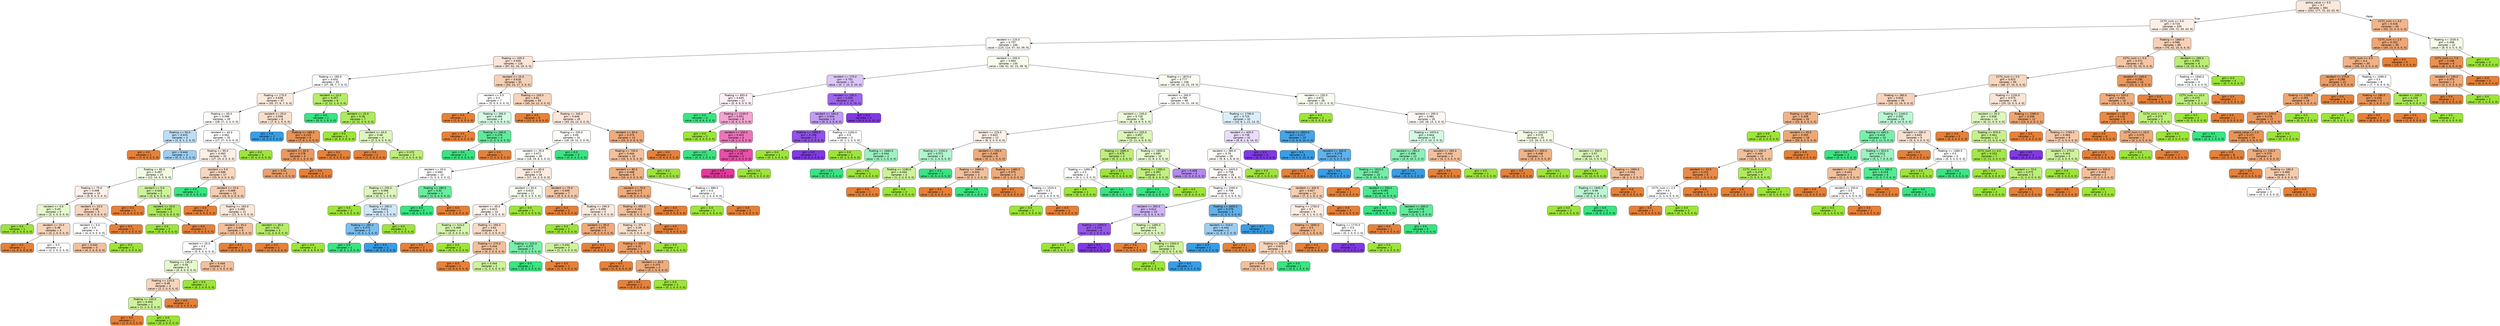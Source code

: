 digraph Tree {
node [shape=box, style="filled, rounded", color="black", fontname=helvetica] ;
edge [fontname=helvetica] ;
0 [label="police_value <= 0.5\ngini = 0.7\nsamples = 384\nvalue = [252, 177, 72, 33, 43, 9]", fillcolor="#fae8db"] ;
1 [label="CCTV_num <= 0.5\ngini = 0.724\nsamples = 335\nvalue = [200, 155, 72, 33, 43, 9]", fillcolor="#fcefe6"] ;
0 -> 1 [labeldistance=2.5, labelangle=45, headlabel="True"] ;
2 [label="resident <= 125.0\ngini = 0.757\nsamples = 246\nvalue = [125, 114, 57, 33, 39, 9]", fillcolor="#fefaf7"] ;
1 -> 2 ;
3 [label="floating <= 205.0\ngini = 0.639\nsamples = 116\nvalue = [87, 62, 24, 10, 0, 0]", fillcolor="#fae5d6"] ;
2 -> 3 ;
4 [label="floating <= 195.0\ngini = 0.632\nsamples = 55\nvalue = [37, 38, 7, 7, 0, 0]", fillcolor="#fdfefb"] ;
3 -> 4 ;
5 [label="floating <= 175.0\ngini = 0.638\nsamples = 47\nvalue = [35, 27, 6, 7, 0, 0]", fillcolor="#fbeade"] ;
4 -> 5 ;
6 [label="floating <= 65.0\ngini = 0.599\nsamples = 39\nvalue = [28, 27, 5, 2, 0, 0]", fillcolor="#fefbf9"] ;
5 -> 6 ;
7 [label="floating <= 50.0\ngini = 0.625\nsamples = 4\nvalue = [1, 0, 1, 2, 0, 0]", fillcolor="#bddef6"] ;
6 -> 7 ;
8 [label="gini = 0.0\nsamples = 1\nvalue = [1, 0, 0, 0, 0, 0]", fillcolor="#e58139"] ;
7 -> 8 ;
9 [label="gini = 0.444\nsamples = 3\nvalue = [0, 0, 1, 2, 0, 0]", fillcolor="#9ccef2"] ;
7 -> 9 ;
10 [label="resident <= 45.0\ngini = 0.562\nsamples = 35\nvalue = [27, 27, 4, 0, 0, 0]", fillcolor="#ffffff"] ;
6 -> 10 ;
11 [label="floating <= 95.0\ngini = 0.563\nsamples = 32\nvalue = [27, 23, 4, 0, 0, 0]", fillcolor="#fcefe5"] ;
10 -> 11 ;
12 [label="floating <= 85.0\ngini = 0.497\nsamples = 15\nvalue = [12, 14, 0, 0, 0, 0]", fillcolor="#f1fbe3"] ;
11 -> 12 ;
13 [label="floating <= 75.0\ngini = 0.498\nsamples = 10\nvalue = [9, 8, 0, 0, 0, 0]", fillcolor="#fcf1e9"] ;
12 -> 13 ;
14 [label="resident <= 5.0\ngini = 0.49\nsamples = 5\nvalue = [3, 4, 0, 0, 0, 0]", fillcolor="#e6f8ce"] ;
13 -> 14 ;
15 [label="gini = 0.0\nsamples = 1\nvalue = [0, 2, 0, 0, 0, 0]", fillcolor="#9de539"] ;
14 -> 15 ;
16 [label="resident <= 15.0\ngini = 0.48\nsamples = 4\nvalue = [3, 2, 0, 0, 0, 0]", fillcolor="#f6d5bd"] ;
14 -> 16 ;
17 [label="gini = 0.0\nsamples = 1\nvalue = [1, 0, 0, 0, 0, 0]", fillcolor="#e58139"] ;
16 -> 17 ;
18 [label="gini = 0.5\nsamples = 3\nvalue = [2, 2, 0, 0, 0, 0]", fillcolor="#ffffff"] ;
16 -> 18 ;
19 [label="resident <= 15.0\ngini = 0.48\nsamples = 5\nvalue = [6, 4, 0, 0, 0, 0]", fillcolor="#f6d5bd"] ;
13 -> 19 ;
20 [label="resident <= 5.0\ngini = 0.5\nsamples = 4\nvalue = [4, 4, 0, 0, 0, 0]", fillcolor="#ffffff"] ;
19 -> 20 ;
21 [label="gini = 0.444\nsamples = 3\nvalue = [4, 2, 0, 0, 0, 0]", fillcolor="#f2c09c"] ;
20 -> 21 ;
22 [label="gini = 0.0\nsamples = 1\nvalue = [0, 2, 0, 0, 0, 0]", fillcolor="#9de539"] ;
20 -> 22 ;
23 [label="gini = 0.0\nsamples = 1\nvalue = [2, 0, 0, 0, 0, 0]", fillcolor="#e58139"] ;
19 -> 23 ;
24 [label="resident <= 5.0\ngini = 0.444\nsamples = 5\nvalue = [3, 6, 0, 0, 0, 0]", fillcolor="#cef29c"] ;
12 -> 24 ;
25 [label="gini = 0.0\nsamples = 1\nvalue = [2, 0, 0, 0, 0, 0]", fillcolor="#e58139"] ;
24 -> 25 ;
26 [label="resident <= 20.0\ngini = 0.245\nsamples = 4\nvalue = [1, 6, 0, 0, 0, 0]", fillcolor="#ade95a"] ;
24 -> 26 ;
27 [label="gini = 0.0\nsamples = 3\nvalue = [0, 6, 0, 0, 0, 0]", fillcolor="#9de539"] ;
26 -> 27 ;
28 [label="gini = 0.0\nsamples = 1\nvalue = [1, 0, 0, 0, 0, 0]", fillcolor="#e58139"] ;
26 -> 28 ;
29 [label="resident <= 5.0\ngini = 0.589\nsamples = 17\nvalue = [15, 9, 4, 0, 0, 0]", fillcolor="#f7d7c0"] ;
11 -> 29 ;
30 [label="gini = 0.0\nsamples = 2\nvalue = [0, 0, 4, 0, 0, 0]", fillcolor="#39e581"] ;
29 -> 30 ;
31 [label="resident <= 15.0\ngini = 0.469\nsamples = 15\nvalue = [15, 9, 0, 0, 0, 0]", fillcolor="#f5cdb0"] ;
29 -> 31 ;
32 [label="gini = 0.0\nsamples = 3\nvalue = [4, 0, 0, 0, 0, 0]", fillcolor="#e58139"] ;
31 -> 32 ;
33 [label="floating <= 165.0\ngini = 0.495\nsamples = 12\nvalue = [11, 9, 0, 0, 0, 0]", fillcolor="#fae8db"] ;
31 -> 33 ;
34 [label="resident <= 35.0\ngini = 0.444\nsamples = 9\nvalue = [10, 5, 0, 0, 0, 0]", fillcolor="#f2c09c"] ;
33 -> 34 ;
35 [label="resident <= 25.0\ngini = 0.5\nsamples = 7\nvalue = [5, 5, 0, 0, 0, 0]", fillcolor="#ffffff"] ;
34 -> 35 ;
36 [label="floating <= 145.0\ngini = 0.49\nsamples = 5\nvalue = [3, 4, 0, 0, 0, 0]", fillcolor="#e6f8ce"] ;
35 -> 36 ;
37 [label="floating <= 115.0\ngini = 0.48\nsamples = 4\nvalue = [3, 2, 0, 0, 0, 0]", fillcolor="#f6d5bd"] ;
36 -> 37 ;
38 [label="floating <= 105.0\ngini = 0.444\nsamples = 2\nvalue = [1, 2, 0, 0, 0, 0]", fillcolor="#cef29c"] ;
37 -> 38 ;
39 [label="gini = 0.0\nsamples = 1\nvalue = [1, 0, 0, 0, 0, 0]", fillcolor="#e58139"] ;
38 -> 39 ;
40 [label="gini = 0.0\nsamples = 1\nvalue = [0, 2, 0, 0, 0, 0]", fillcolor="#9de539"] ;
38 -> 40 ;
41 [label="gini = 0.0\nsamples = 2\nvalue = [2, 0, 0, 0, 0, 0]", fillcolor="#e58139"] ;
37 -> 41 ;
42 [label="gini = 0.0\nsamples = 1\nvalue = [0, 2, 0, 0, 0, 0]", fillcolor="#9de539"] ;
36 -> 42 ;
43 [label="gini = 0.444\nsamples = 2\nvalue = [2, 1, 0, 0, 0, 0]", fillcolor="#f2c09c"] ;
35 -> 43 ;
44 [label="gini = 0.0\nsamples = 2\nvalue = [5, 0, 0, 0, 0, 0]", fillcolor="#e58139"] ;
34 -> 44 ;
45 [label="resident <= 30.0\ngini = 0.32\nsamples = 3\nvalue = [1, 4, 0, 0, 0, 0]", fillcolor="#b6ec6a"] ;
33 -> 45 ;
46 [label="gini = 0.0\nsamples = 1\nvalue = [1, 0, 0, 0, 0, 0]", fillcolor="#e58139"] ;
45 -> 46 ;
47 [label="gini = 0.0\nsamples = 2\nvalue = [0, 4, 0, 0, 0, 0]", fillcolor="#9de539"] ;
45 -> 47 ;
48 [label="gini = 0.0\nsamples = 3\nvalue = [0, 4, 0, 0, 0, 0]", fillcolor="#9de539"] ;
10 -> 48 ;
49 [label="resident <= 25.0\ngini = 0.556\nsamples = 8\nvalue = [7, 0, 1, 5, 0, 0]", fillcolor="#f8e0ce"] ;
5 -> 49 ;
50 [label="gini = 0.0\nsamples = 2\nvalue = [0, 0, 0, 5, 0, 0]", fillcolor="#399de5"] ;
49 -> 50 ;
51 [label="floating <= 185.0\ngini = 0.219\nsamples = 6\nvalue = [7, 0, 1, 0, 0, 0]", fillcolor="#e99355"] ;
49 -> 51 ;
52 [label="resident <= 45.0\ngini = 0.278\nsamples = 4\nvalue = [5, 0, 1, 0, 0, 0]", fillcolor="#ea9a61"] ;
51 -> 52 ;
53 [label="gini = 0.32\nsamples = 3\nvalue = [4, 0, 1, 0, 0, 0]", fillcolor="#eca06a"] ;
52 -> 53 ;
54 [label="gini = 0.0\nsamples = 1\nvalue = [1, 0, 0, 0, 0, 0]", fillcolor="#e58139"] ;
52 -> 54 ;
55 [label="gini = 0.0\nsamples = 2\nvalue = [2, 0, 0, 0, 0, 0]", fillcolor="#e58139"] ;
51 -> 55 ;
56 [label="resident <= 15.0\ngini = 0.357\nsamples = 8\nvalue = [2, 11, 1, 0, 0, 0]", fillcolor="#b6ec6b"] ;
4 -> 56 ;
57 [label="gini = 0.0\nsamples = 1\nvalue = [0, 0, 1, 0, 0, 0]", fillcolor="#39e581"] ;
56 -> 57 ;
58 [label="resident <= 25.0\ngini = 0.26\nsamples = 7\nvalue = [2, 11, 0, 0, 0, 0]", fillcolor="#afea5d"] ;
56 -> 58 ;
59 [label="gini = 0.0\nsamples = 3\nvalue = [0, 8, 0, 0, 0, 0]", fillcolor="#9de539"] ;
58 -> 59 ;
60 [label="resident <= 45.0\ngini = 0.48\nsamples = 4\nvalue = [2, 3, 0, 0, 0, 0]", fillcolor="#def6bd"] ;
58 -> 60 ;
61 [label="gini = 0.0\nsamples = 1\nvalue = [1, 0, 0, 0, 0, 0]", fillcolor="#e58139"] ;
60 -> 61 ;
62 [label="gini = 0.375\nsamples = 3\nvalue = [1, 3, 0, 0, 0, 0]", fillcolor="#beee7b"] ;
60 -> 62 ;
63 [label="resident <= 15.0\ngini = 0.618\nsamples = 61\nvalue = [50, 24, 17, 3, 0, 0]", fillcolor="#f5d0b5"] ;
3 -> 63 ;
64 [label="resident <= 5.0\ngini = 0.5\nsamples = 7\nvalue = [5, 0, 5, 0, 0, 0]", fillcolor="#ffffff"] ;
63 -> 64 ;
65 [label="gini = 0.0\nsamples = 1\nvalue = [1, 0, 0, 0, 0, 0]", fillcolor="#e58139"] ;
64 -> 65 ;
66 [label="floating <= 265.0\ngini = 0.494\nsamples = 6\nvalue = [4, 0, 5, 0, 0, 0]", fillcolor="#d7fae6"] ;
64 -> 66 ;
67 [label="gini = 0.0\nsamples = 2\nvalue = [3, 0, 0, 0, 0, 0]", fillcolor="#e58139"] ;
66 -> 67 ;
68 [label="floating <= 290.0\ngini = 0.278\nsamples = 4\nvalue = [1, 0, 5, 0, 0, 0]", fillcolor="#61ea9a"] ;
66 -> 68 ;
69 [label="gini = 0.0\nsamples = 3\nvalue = [0, 0, 5, 0, 0, 0]", fillcolor="#39e581"] ;
68 -> 69 ;
70 [label="gini = 0.0\nsamples = 1\nvalue = [1, 0, 0, 0, 0, 0]", fillcolor="#e58139"] ;
68 -> 70 ;
71 [label="floating <= 245.0\ngini = 0.61\nsamples = 54\nvalue = [45, 24, 12, 3, 0, 0]", fillcolor="#f6d3ba"] ;
63 -> 71 ;
72 [label="gini = 0.0\nsamples = 9\nvalue = [12, 0, 0, 0, 0, 0]", fillcolor="#e58139"] ;
71 -> 72 ;
73 [label="floating <= 345.0\ngini = 0.649\nsamples = 45\nvalue = [33, 24, 12, 3, 0, 0]", fillcolor="#fae7da"] ;
71 -> 73 ;
74 [label="floating <= 335.0\ngini = 0.69\nsamples = 31\nvalue = [18, 19, 12, 3, 0, 0]", fillcolor="#fcfef9"] ;
73 -> 74 ;
75 [label="resident <= 35.0\ngini = 0.671\nsamples = 28\nvalue = [18, 19, 8, 3, 0, 0]", fillcolor="#fcfef8"] ;
74 -> 75 ;
76 [label="resident <= 25.0\ngini = 0.694\nsamples = 10\nvalue = [1, 5, 5, 3, 0, 0]", fillcolor="#ffffff"] ;
75 -> 76 ;
77 [label="floating <= 255.0\ngini = 0.568\nsamples = 7\nvalue = [0, 5, 1, 3, 0, 0]", fillcolor="#def6bd"] ;
76 -> 77 ;
78 [label="gini = 0.0\nsamples = 2\nvalue = [0, 3, 0, 0, 0, 0]", fillcolor="#9de539"] ;
77 -> 78 ;
79 [label="floating <= 290.0\ngini = 0.611\nsamples = 5\nvalue = [0, 2, 1, 3, 0, 0]", fillcolor="#cee6f8"] ;
77 -> 79 ;
80 [label="floating <= 265.0\ngini = 0.375\nsamples = 3\nvalue = [0, 0, 1, 3, 0, 0]", fillcolor="#7bbeee"] ;
79 -> 80 ;
81 [label="gini = 0.0\nsamples = 1\nvalue = [0, 0, 1, 0, 0, 0]", fillcolor="#39e581"] ;
80 -> 81 ;
82 [label="gini = 0.0\nsamples = 2\nvalue = [0, 0, 0, 3, 0, 0]", fillcolor="#399de5"] ;
80 -> 82 ;
83 [label="gini = 0.0\nsamples = 2\nvalue = [0, 2, 0, 0, 0, 0]", fillcolor="#9de539"] ;
79 -> 83 ;
84 [label="floating <= 280.0\ngini = 0.32\nsamples = 3\nvalue = [1, 0, 4, 0, 0, 0]", fillcolor="#6aeca0"] ;
76 -> 84 ;
85 [label="gini = 0.0\nsamples = 2\nvalue = [0, 0, 4, 0, 0, 0]", fillcolor="#39e581"] ;
84 -> 85 ;
86 [label="gini = 0.0\nsamples = 1\nvalue = [1, 0, 0, 0, 0, 0]", fillcolor="#e58139"] ;
84 -> 86 ;
87 [label="resident <= 65.0\ngini = 0.573\nsamples = 18\nvalue = [17, 14, 3, 0, 0, 0]", fillcolor="#fbece1"] ;
75 -> 87 ;
88 [label="resident <= 55.0\ngini = 0.615\nsamples = 11\nvalue = [8, 9, 3, 0, 0, 0]", fillcolor="#f7fdef"] ;
87 -> 88 ;
89 [label="resident <= 45.0\ngini = 0.623\nsamples = 10\nvalue = [8, 7, 3, 0, 0, 0]", fillcolor="#fdf4ed"] ;
88 -> 89 ;
90 [label="floating <= 315.0\ngini = 0.469\nsamples = 4\nvalue = [3, 5, 0, 0, 0, 0]", fillcolor="#d8f5b0"] ;
89 -> 90 ;
91 [label="gini = 0.0\nsamples = 2\nvalue = [3, 0, 0, 0, 0, 0]", fillcolor="#e58139"] ;
90 -> 91 ;
92 [label="gini = 0.0\nsamples = 2\nvalue = [0, 5, 0, 0, 0, 0]", fillcolor="#9de539"] ;
90 -> 92 ;
93 [label="floating <= 295.0\ngini = 0.62\nsamples = 6\nvalue = [5, 2, 3, 0, 0, 0]", fillcolor="#f8dbc6"] ;
89 -> 93 ;
94 [label="floating <= 270.0\ngini = 0.444\nsamples = 3\nvalue = [4, 2, 0, 0, 0, 0]", fillcolor="#f2c09c"] ;
93 -> 94 ;
95 [label="gini = 0.0\nsamples = 1\nvalue = [3, 0, 0, 0, 0, 0]", fillcolor="#e58139"] ;
94 -> 95 ;
96 [label="gini = 0.444\nsamples = 2\nvalue = [1, 2, 0, 0, 0, 0]", fillcolor="#cef29c"] ;
94 -> 96 ;
97 [label="floating <= 315.0\ngini = 0.375\nsamples = 3\nvalue = [1, 0, 3, 0, 0, 0]", fillcolor="#7beeab"] ;
93 -> 97 ;
98 [label="gini = 0.0\nsamples = 2\nvalue = [0, 0, 3, 0, 0, 0]", fillcolor="#39e581"] ;
97 -> 98 ;
99 [label="gini = 0.0\nsamples = 1\nvalue = [1, 0, 0, 0, 0, 0]", fillcolor="#e58139"] ;
97 -> 99 ;
100 [label="gini = 0.0\nsamples = 1\nvalue = [0, 2, 0, 0, 0, 0]", fillcolor="#9de539"] ;
88 -> 100 ;
101 [label="resident <= 75.0\ngini = 0.459\nsamples = 7\nvalue = [9, 5, 0, 0, 0, 0]", fillcolor="#f3c7a7"] ;
87 -> 101 ;
102 [label="gini = 0.0\nsamples = 2\nvalue = [3, 0, 0, 0, 0, 0]", fillcolor="#e58139"] ;
101 -> 102 ;
103 [label="floating <= 295.0\ngini = 0.496\nsamples = 5\nvalue = [6, 5, 0, 0, 0, 0]", fillcolor="#fbeade"] ;
101 -> 103 ;
104 [label="gini = 0.0\nsamples = 1\nvalue = [0, 3, 0, 0, 0, 0]", fillcolor="#9de539"] ;
103 -> 104 ;
105 [label="resident <= 95.0\ngini = 0.375\nsamples = 4\nvalue = [6, 2, 0, 0, 0, 0]", fillcolor="#eeab7b"] ;
103 -> 105 ;
106 [label="gini = 0.444\nsamples = 3\nvalue = [1, 2, 0, 0, 0, 0]", fillcolor="#cef29c"] ;
105 -> 106 ;
107 [label="gini = 0.0\nsamples = 1\nvalue = [5, 0, 0, 0, 0, 0]", fillcolor="#e58139"] ;
105 -> 107 ;
108 [label="gini = 0.0\nsamples = 3\nvalue = [0, 0, 4, 0, 0, 0]", fillcolor="#39e581"] ;
74 -> 108 ;
109 [label="resident <= 95.0\ngini = 0.375\nsamples = 14\nvalue = [15, 5, 0, 0, 0, 0]", fillcolor="#eeab7b"] ;
73 -> 109 ;
110 [label="floating <= 735.0\ngini = 0.444\nsamples = 10\nvalue = [10, 5, 0, 0, 0, 0]", fillcolor="#f2c09c"] ;
109 -> 110 ;
111 [label="resident <= 85.0\ngini = 0.408\nsamples = 9\nvalue = [10, 4, 0, 0, 0, 0]", fillcolor="#efb388"] ;
110 -> 111 ;
112 [label="resident <= 70.0\ngini = 0.375\nsamples = 7\nvalue = [9, 3, 0, 0, 0, 0]", fillcolor="#eeab7b"] ;
111 -> 112 ;
113 [label="floating <= 455.0\ngini = 0.444\nsamples = 5\nvalue = [6, 3, 0, 0, 0, 0]", fillcolor="#f2c09c"] ;
112 -> 113 ;
114 [label="floating <= 375.0\ngini = 0.49\nsamples = 4\nvalue = [4, 3, 0, 0, 0, 0]", fillcolor="#f8e0ce"] ;
113 -> 114 ;
115 [label="floating <= 355.0\ngini = 0.32\nsamples = 3\nvalue = [4, 1, 0, 0, 0, 0]", fillcolor="#eca06a"] ;
114 -> 115 ;
116 [label="gini = 0.0\nsamples = 1\nvalue = [1, 0, 0, 0, 0, 0]", fillcolor="#e58139"] ;
115 -> 116 ;
117 [label="resident <= 40.0\ngini = 0.375\nsamples = 2\nvalue = [3, 1, 0, 0, 0, 0]", fillcolor="#eeab7b"] ;
115 -> 117 ;
118 [label="gini = 0.0\nsamples = 1\nvalue = [3, 0, 0, 0, 0, 0]", fillcolor="#e58139"] ;
117 -> 118 ;
119 [label="gini = 0.0\nsamples = 1\nvalue = [0, 1, 0, 0, 0, 0]", fillcolor="#9de539"] ;
117 -> 119 ;
120 [label="gini = 0.0\nsamples = 1\nvalue = [0, 2, 0, 0, 0, 0]", fillcolor="#9de539"] ;
114 -> 120 ;
121 [label="gini = 0.0\nsamples = 1\nvalue = [2, 0, 0, 0, 0, 0]", fillcolor="#e58139"] ;
113 -> 121 ;
122 [label="gini = 0.0\nsamples = 2\nvalue = [3, 0, 0, 0, 0, 0]", fillcolor="#e58139"] ;
112 -> 122 ;
123 [label="floating <= 680.0\ngini = 0.5\nsamples = 2\nvalue = [1, 1, 0, 0, 0, 0]", fillcolor="#ffffff"] ;
111 -> 123 ;
124 [label="gini = 0.0\nsamples = 1\nvalue = [0, 1, 0, 0, 0, 0]", fillcolor="#9de539"] ;
123 -> 124 ;
125 [label="gini = 0.0\nsamples = 1\nvalue = [1, 0, 0, 0, 0, 0]", fillcolor="#e58139"] ;
123 -> 125 ;
126 [label="gini = 0.0\nsamples = 1\nvalue = [0, 1, 0, 0, 0, 0]", fillcolor="#9de539"] ;
110 -> 126 ;
127 [label="gini = 0.0\nsamples = 4\nvalue = [5, 0, 0, 0, 0, 0]", fillcolor="#e58139"] ;
109 -> 127 ;
128 [label="resident <= 205.0\ngini = 0.804\nsamples = 130\nvalue = [38, 52, 33, 23, 39, 9]", fillcolor="#f7fdee"] ;
2 -> 128 ;
129 [label="resident <= 175.0\ngini = 0.702\nsamples = 24\nvalue = [0, 7, 10, 0, 20, 9]", fillcolor="#dcc8f8"] ;
128 -> 129 ;
130 [label="floating <= 855.0\ngini = 0.635\nsamples = 12\nvalue = [0, 4, 8, 0, 0, 9]", fillcolor="#fdf0f7"] ;
129 -> 130 ;
131 [label="gini = 0.0\nsamples = 4\nvalue = [0, 0, 6, 0, 0, 0]", fillcolor="#39e581"] ;
130 -> 131 ;
132 [label="floating <= 1140.0\ngini = 0.551\nsamples = 8\nvalue = [0, 4, 2, 0, 0, 9]", fillcolor="#f3a5d2"] ;
130 -> 132 ;
133 [label="gini = 0.0\nsamples = 2\nvalue = [0, 3, 0, 0, 0, 0]", fillcolor="#9de539"] ;
132 -> 133 ;
134 [label="resident <= 155.0\ngini = 0.403\nsamples = 6\nvalue = [0, 1, 2, 0, 0, 9]", fillcolor="#ed74ba"] ;
132 -> 134 ;
135 [label="gini = 0.0\nsamples = 1\nvalue = [0, 0, 2, 0, 0, 0]", fillcolor="#39e581"] ;
134 -> 135 ;
136 [label="floating <= 1295.0\ngini = 0.18\nsamples = 5\nvalue = [0, 1, 0, 0, 0, 9]", fillcolor="#e84fa8"] ;
134 -> 136 ;
137 [label="gini = 0.0\nsamples = 4\nvalue = [0, 0, 0, 0, 0, 9]", fillcolor="#e5399d"] ;
136 -> 137 ;
138 [label="gini = 0.0\nsamples = 1\nvalue = [0, 1, 0, 0, 0, 0]", fillcolor="#9de539"] ;
136 -> 138 ;
139 [label="resident <= 195.0\ngini = 0.339\nsamples = 12\nvalue = [0, 3, 2, 0, 20, 0]", fillcolor="#9e66eb"] ;
129 -> 139 ;
140 [label="resident <= 185.0\ngini = 0.544\nsamples = 8\nvalue = [0, 3, 2, 0, 8, 0]", fillcolor="#c09cf2"] ;
139 -> 140 ;
141 [label="floating <= 1085.0\ngini = 0.198\nsamples = 5\nvalue = [0, 1, 0, 0, 8, 0]", fillcolor="#9152e8"] ;
140 -> 141 ;
142 [label="gini = 0.0\nsamples = 1\nvalue = [0, 1, 0, 0, 0, 0]", fillcolor="#9de539"] ;
141 -> 142 ;
143 [label="gini = 0.0\nsamples = 4\nvalue = [0, 0, 0, 0, 8, 0]", fillcolor="#8139e5"] ;
141 -> 143 ;
144 [label="floating <= 1260.0\ngini = 0.5\nsamples = 3\nvalue = [0, 2, 2, 0, 0, 0]", fillcolor="#ffffff"] ;
140 -> 144 ;
145 [label="gini = 0.0\nsamples = 1\nvalue = [0, 1, 0, 0, 0, 0]", fillcolor="#9de539"] ;
144 -> 145 ;
146 [label="floating <= 1660.0\ngini = 0.444\nsamples = 2\nvalue = [0, 1, 2, 0, 0, 0]", fillcolor="#9cf2c0"] ;
144 -> 146 ;
147 [label="gini = 0.0\nsamples = 1\nvalue = [0, 0, 2, 0, 0, 0]", fillcolor="#39e581"] ;
146 -> 147 ;
148 [label="gini = 0.0\nsamples = 1\nvalue = [0, 1, 0, 0, 0, 0]", fillcolor="#9de539"] ;
146 -> 148 ;
149 [label="gini = 0.0\nsamples = 4\nvalue = [0, 0, 0, 0, 12, 0]", fillcolor="#8139e5"] ;
139 -> 149 ;
150 [label="floating <= 1870.0\ngini = 0.777\nsamples = 106\nvalue = [38, 45, 23, 23, 19, 0]", fillcolor="#f9fdf2"] ;
128 -> 150 ;
151 [label="resident <= 265.0\ngini = 0.789\nsamples = 68\nvalue = [18, 22, 10, 21, 19, 0]", fillcolor="#fefffc"] ;
150 -> 151 ;
152 [label="resident <= 245.0\ngini = 0.718\nsamples = 26\nvalue = [8, 14, 9, 0, 5, 0]", fillcolor="#edfada"] ;
151 -> 152 ;
153 [label="resident <= 225.0\ngini = 0.643\nsamples = 12\nvalue = [6, 3, 5, 0, 0, 0]", fillcolor="#fcf1e9"] ;
152 -> 153 ;
154 [label="floating <= 1330.0\ngini = 0.571\nsamples = 6\nvalue = [1, 2, 4, 0, 0, 0]", fillcolor="#b0f5cd"] ;
153 -> 154 ;
155 [label="floating <= 1180.0\ngini = 0.444\nsamples = 3\nvalue = [1, 2, 0, 0, 0, 0]", fillcolor="#cef29c"] ;
154 -> 155 ;
156 [label="gini = 0.0\nsamples = 1\nvalue = [1, 0, 0, 0, 0, 0]", fillcolor="#e58139"] ;
155 -> 156 ;
157 [label="gini = 0.0\nsamples = 2\nvalue = [0, 2, 0, 0, 0, 0]", fillcolor="#9de539"] ;
155 -> 157 ;
158 [label="gini = 0.0\nsamples = 3\nvalue = [0, 0, 4, 0, 0, 0]", fillcolor="#39e581"] ;
154 -> 158 ;
159 [label="resident <= 235.0\ngini = 0.449\nsamples = 6\nvalue = [5, 1, 1, 0, 0, 0]", fillcolor="#eeab7b"] ;
153 -> 159 ;
160 [label="floating <= 1660.0\ngini = 0.444\nsamples = 3\nvalue = [2, 0, 1, 0, 0, 0]", fillcolor="#f2c09c"] ;
159 -> 160 ;
161 [label="gini = 0.0\nsamples = 2\nvalue = [2, 0, 0, 0, 0, 0]", fillcolor="#e58139"] ;
160 -> 161 ;
162 [label="gini = 0.0\nsamples = 1\nvalue = [0, 0, 1, 0, 0, 0]", fillcolor="#39e581"] ;
160 -> 162 ;
163 [label="floating <= 1485.0\ngini = 0.375\nsamples = 3\nvalue = [3, 1, 0, 0, 0, 0]", fillcolor="#eeab7b"] ;
159 -> 163 ;
164 [label="gini = 0.0\nsamples = 1\nvalue = [2, 0, 0, 0, 0, 0]", fillcolor="#e58139"] ;
163 -> 164 ;
165 [label="floating <= 1525.0\ngini = 0.5\nsamples = 2\nvalue = [1, 1, 0, 0, 0, 0]", fillcolor="#ffffff"] ;
163 -> 165 ;
166 [label="gini = 0.0\nsamples = 1\nvalue = [0, 1, 0, 0, 0, 0]", fillcolor="#9de539"] ;
165 -> 166 ;
167 [label="gini = 0.0\nsamples = 1\nvalue = [1, 0, 0, 0, 0, 0]", fillcolor="#e58139"] ;
165 -> 167 ;
168 [label="resident <= 255.0\ngini = 0.657\nsamples = 14\nvalue = [2, 11, 4, 0, 5, 0]", fillcolor="#dcf6b9"] ;
152 -> 168 ;
169 [label="floating <= 1685.0\ngini = 0.375\nsamples = 4\nvalue = [0, 3, 1, 0, 0, 0]", fillcolor="#beee7b"] ;
168 -> 169 ;
170 [label="floating <= 1490.0\ngini = 0.5\nsamples = 2\nvalue = [0, 1, 1, 0, 0, 0]", fillcolor="#ffffff"] ;
169 -> 170 ;
171 [label="gini = 0.0\nsamples = 1\nvalue = [0, 1, 0, 0, 0, 0]", fillcolor="#9de539"] ;
170 -> 171 ;
172 [label="gini = 0.0\nsamples = 1\nvalue = [0, 0, 1, 0, 0, 0]", fillcolor="#39e581"] ;
170 -> 172 ;
173 [label="gini = 0.0\nsamples = 2\nvalue = [0, 2, 0, 0, 0, 0]", fillcolor="#9de539"] ;
169 -> 173 ;
174 [label="floating <= 1655.0\ngini = 0.685\nsamples = 10\nvalue = [2, 8, 3, 0, 5, 0]", fillcolor="#e8f9d1"] ;
168 -> 174 ;
175 [label="floating <= 1395.0\ngini = 0.397\nsamples = 6\nvalue = [0, 8, 3, 0, 0, 0]", fillcolor="#c2ef83"] ;
174 -> 175 ;
176 [label="gini = 0.0\nsamples = 3\nvalue = [0, 0, 3, 0, 0, 0]", fillcolor="#39e581"] ;
175 -> 176 ;
177 [label="gini = 0.0\nsamples = 3\nvalue = [0, 8, 0, 0, 0, 0]", fillcolor="#9de539"] ;
175 -> 177 ;
178 [label="gini = 0.408\nsamples = 4\nvalue = [2, 0, 0, 0, 5, 0]", fillcolor="#b388ef"] ;
174 -> 178 ;
179 [label="floating <= 1790.0\ngini = 0.725\nsamples = 42\nvalue = [10, 8, 1, 21, 14, 0]", fillcolor="#dceefa"] ;
151 -> 179 ;
180 [label="resident <= 405.0\ngini = 0.738\nsamples = 32\nvalue = [9, 8, 1, 6, 14, 0]", fillcolor="#e9ddfb"] ;
179 -> 180 ;
181 [label="resident <= 385.0\ngini = 0.76\nsamples = 28\nvalue = [9, 8, 1, 6, 8, 0]", fillcolor="#fefaf7"] ;
180 -> 181 ;
182 [label="floating <= 1625.0\ngini = 0.758\nsamples = 26\nvalue = [9, 6, 1, 6, 8, 0]", fillcolor="#fef9f6"] ;
181 -> 182 ;
183 [label="floating <= 1565.0\ngini = 0.706\nsamples = 14\nvalue = [2, 3, 0, 6, 6, 0]", fillcolor="#ffffff"] ;
182 -> 183 ;
184 [label="resident <= 305.0\ngini = 0.612\nsamples = 10\nvalue = [1, 3, 0, 1, 6, 0]", fillcolor="#d0b5f5"] ;
183 -> 184 ;
185 [label="floating <= 1405.0\ngini = 0.245\nsamples = 6\nvalue = [0, 1, 0, 0, 6, 0]", fillcolor="#965ae9"] ;
184 -> 185 ;
186 [label="gini = 0.0\nsamples = 1\nvalue = [0, 1, 0, 0, 0, 0]", fillcolor="#9de539"] ;
185 -> 186 ;
187 [label="gini = 0.0\nsamples = 5\nvalue = [0, 0, 0, 0, 6, 0]", fillcolor="#8139e5"] ;
185 -> 187 ;
188 [label="floating <= 1495.0\ngini = 0.625\nsamples = 4\nvalue = [1, 2, 0, 1, 0, 0]", fillcolor="#def6bd"] ;
184 -> 188 ;
189 [label="gini = 0.0\nsamples = 1\nvalue = [1, 0, 0, 0, 0, 0]", fillcolor="#e58139"] ;
188 -> 189 ;
190 [label="floating <= 1550.0\ngini = 0.444\nsamples = 3\nvalue = [0, 2, 0, 1, 0, 0]", fillcolor="#cef29c"] ;
188 -> 190 ;
191 [label="gini = 0.0\nsamples = 2\nvalue = [0, 2, 0, 0, 0, 0]", fillcolor="#9de539"] ;
190 -> 191 ;
192 [label="gini = 0.0\nsamples = 1\nvalue = [0, 0, 0, 1, 0, 0]", fillcolor="#399de5"] ;
190 -> 192 ;
193 [label="floating <= 1605.0\ngini = 0.278\nsamples = 4\nvalue = [1, 0, 0, 5, 0, 0]", fillcolor="#61b1ea"] ;
183 -> 193 ;
194 [label="resident <= 310.0\ngini = 0.444\nsamples = 2\nvalue = [1, 0, 0, 2, 0, 0]", fillcolor="#9ccef2"] ;
193 -> 194 ;
195 [label="gini = 0.0\nsamples = 1\nvalue = [0, 0, 0, 2, 0, 0]", fillcolor="#399de5"] ;
194 -> 195 ;
196 [label="gini = 0.0\nsamples = 1\nvalue = [1, 0, 0, 0, 0, 0]", fillcolor="#e58139"] ;
194 -> 196 ;
197 [label="gini = 0.0\nsamples = 2\nvalue = [0, 0, 0, 3, 0, 0]", fillcolor="#399de5"] ;
193 -> 197 ;
198 [label="resident <= 345.0\ngini = 0.627\nsamples = 12\nvalue = [7, 3, 1, 0, 2, 0]", fillcolor="#f5cdb0"] ;
182 -> 198 ;
199 [label="floating <= 1750.0\ngini = 0.7\nsamples = 9\nvalue = [4, 3, 1, 0, 2, 0]", fillcolor="#fbede3"] ;
198 -> 199 ;
200 [label="floating <= 1695.0\ngini = 0.5\nsamples = 5\nvalue = [4, 1, 1, 0, 0, 0]", fillcolor="#efb388"] ;
199 -> 200 ;
201 [label="floating <= 1655.0\ngini = 0.625\nsamples = 3\nvalue = [2, 1, 1, 0, 0, 0]", fillcolor="#f6d5bd"] ;
200 -> 201 ;
202 [label="gini = 0.444\nsamples = 2\nvalue = [2, 1, 0, 0, 0, 0]", fillcolor="#f2c09c"] ;
201 -> 202 ;
203 [label="gini = 0.0\nsamples = 1\nvalue = [0, 0, 1, 0, 0, 0]", fillcolor="#39e581"] ;
201 -> 203 ;
204 [label="gini = 0.0\nsamples = 2\nvalue = [2, 0, 0, 0, 0, 0]", fillcolor="#e58139"] ;
200 -> 204 ;
205 [label="floating <= 1770.0\ngini = 0.5\nsamples = 4\nvalue = [0, 2, 0, 0, 2, 0]", fillcolor="#ffffff"] ;
199 -> 205 ;
206 [label="gini = 0.0\nsamples = 2\nvalue = [0, 0, 0, 0, 2, 0]", fillcolor="#8139e5"] ;
205 -> 206 ;
207 [label="gini = 0.0\nsamples = 2\nvalue = [0, 2, 0, 0, 0, 0]", fillcolor="#9de539"] ;
205 -> 207 ;
208 [label="gini = 0.0\nsamples = 3\nvalue = [3, 0, 0, 0, 0, 0]", fillcolor="#e58139"] ;
198 -> 208 ;
209 [label="gini = 0.0\nsamples = 2\nvalue = [0, 2, 0, 0, 0, 0]", fillcolor="#9de539"] ;
181 -> 209 ;
210 [label="gini = 0.0\nsamples = 4\nvalue = [0, 0, 0, 0, 6, 0]", fillcolor="#8139e5"] ;
180 -> 210 ;
211 [label="floating <= 1855.0\ngini = 0.117\nsamples = 10\nvalue = [1, 0, 0, 15, 0, 0]", fillcolor="#46a4e7"] ;
179 -> 211 ;
212 [label="gini = 0.0\nsamples = 6\nvalue = [0, 0, 0, 10, 0, 0]", fillcolor="#399de5"] ;
211 -> 212 ;
213 [label="resident <= 345.0\ngini = 0.278\nsamples = 4\nvalue = [1, 0, 0, 5, 0, 0]", fillcolor="#61b1ea"] ;
211 -> 213 ;
214 [label="gini = 0.0\nsamples = 1\nvalue = [1, 0, 0, 0, 0, 0]", fillcolor="#e58139"] ;
213 -> 214 ;
215 [label="gini = 0.0\nsamples = 3\nvalue = [0, 0, 0, 5, 0, 0]", fillcolor="#399de5"] ;
213 -> 215 ;
216 [label="resident <= 235.0\ngini = 0.672\nsamples = 38\nvalue = [20, 23, 13, 2, 0, 0]", fillcolor="#f7fdef"] ;
150 -> 216 ;
217 [label="gini = 0.0\nsamples = 3\nvalue = [0, 5, 0, 0, 0, 0]", fillcolor="#9de539"] ;
216 -> 217 ;
218 [label="resident <= 295.0\ngini = 0.681\nsamples = 35\nvalue = [20, 18, 13, 2, 0, 0]", fillcolor="#fef8f4"] ;
216 -> 218 ;
219 [label="floating <= 1970.0\ngini = 0.644\nsamples = 15\nvalue = [7, 2, 10, 2, 0, 0]", fillcolor="#d5f9e4"] ;
218 -> 219 ;
220 [label="resident <= 285.0\ngini = 0.498\nsamples = 12\nvalue = [3, 0, 10, 2, 0, 0]", fillcolor="#8cf0b6"] ;
219 -> 220 ;
221 [label="floating <= 1915.0\ngini = 0.355\nsamples = 10\nvalue = [3, 0, 10, 0, 0, 0]", fillcolor="#74eda7"] ;
220 -> 221 ;
222 [label="gini = 0.0\nsamples = 1\nvalue = [2, 0, 0, 0, 0, 0]", fillcolor="#e58139"] ;
221 -> 222 ;
223 [label="resident <= 255.0\ngini = 0.165\nsamples = 9\nvalue = [1, 0, 10, 0, 0, 0]", fillcolor="#4de88e"] ;
221 -> 223 ;
224 [label="gini = 0.0\nsamples = 3\nvalue = [0, 0, 5, 0, 0, 0]", fillcolor="#39e581"] ;
223 -> 224 ;
225 [label="resident <= 265.0\ngini = 0.278\nsamples = 6\nvalue = [1, 0, 5, 0, 0, 0]", fillcolor="#61ea9a"] ;
223 -> 225 ;
226 [label="gini = 0.0\nsamples = 1\nvalue = [1, 0, 0, 0, 0, 0]", fillcolor="#e58139"] ;
225 -> 226 ;
227 [label="gini = 0.0\nsamples = 5\nvalue = [0, 0, 5, 0, 0, 0]", fillcolor="#39e581"] ;
225 -> 227 ;
228 [label="gini = 0.0\nsamples = 2\nvalue = [0, 0, 0, 2, 0, 0]", fillcolor="#399de5"] ;
220 -> 228 ;
229 [label="resident <= 265.0\ngini = 0.444\nsamples = 3\nvalue = [4, 2, 0, 0, 0, 0]", fillcolor="#f2c09c"] ;
219 -> 229 ;
230 [label="gini = 0.0\nsamples = 2\nvalue = [4, 0, 0, 0, 0, 0]", fillcolor="#e58139"] ;
229 -> 230 ;
231 [label="gini = 0.0\nsamples = 1\nvalue = [0, 2, 0, 0, 0, 0]", fillcolor="#9de539"] ;
229 -> 231 ;
232 [label="floating <= 1925.0\ngini = 0.576\nsamples = 20\nvalue = [13, 16, 3, 0, 0, 0]", fillcolor="#f0fbe0"] ;
218 -> 232 ;
233 [label="resident <= 400.0\ngini = 0.408\nsamples = 5\nvalue = [5, 2, 0, 0, 0, 0]", fillcolor="#efb388"] ;
232 -> 233 ;
234 [label="gini = 0.0\nsamples = 4\nvalue = [5, 0, 0, 0, 0, 0]", fillcolor="#e58139"] ;
233 -> 234 ;
235 [label="gini = 0.0\nsamples = 1\nvalue = [0, 2, 0, 0, 0, 0]", fillcolor="#9de539"] ;
233 -> 235 ;
236 [label="resident <= 340.0\ngini = 0.57\nsamples = 15\nvalue = [8, 14, 3, 0, 0, 0]", fillcolor="#dcf6b9"] ;
232 -> 236 ;
237 [label="gini = 0.0\nsamples = 8\nvalue = [0, 12, 0, 0, 0, 0]", fillcolor="#9de539"] ;
236 -> 237 ;
238 [label="floating <= 1965.0\ngini = 0.544\nsamples = 7\nvalue = [8, 2, 3, 0, 0, 0]", fillcolor="#f2c09c"] ;
236 -> 238 ;
239 [label="floating <= 1945.0\ngini = 0.48\nsamples = 4\nvalue = [0, 2, 3, 0, 0, 0]", fillcolor="#bdf6d5"] ;
238 -> 239 ;
240 [label="gini = 0.0\nsamples = 2\nvalue = [0, 2, 0, 0, 0, 0]", fillcolor="#9de539"] ;
239 -> 240 ;
241 [label="gini = 0.0\nsamples = 2\nvalue = [0, 0, 3, 0, 0, 0]", fillcolor="#39e581"] ;
239 -> 241 ;
242 [label="gini = 0.0\nsamples = 3\nvalue = [8, 0, 0, 0, 0, 0]", fillcolor="#e58139"] ;
238 -> 242 ;
243 [label="floating <= 1860.0\ngini = 0.586\nsamples = 89\nvalue = [75, 41, 15, 0, 4, 0]", fillcolor="#f6d1b7"] ;
1 -> 243 ;
244 [label="CCTV_num <= 5.5\ngini = 0.571\nsamples = 81\nvalue = [72, 31, 15, 0, 4, 0]", fillcolor="#f3c6a6"] ;
243 -> 244 ;
245 [label="CCTV_num <= 3.5\ngini = 0.625\nsamples = 65\nvalue = [48, 27, 14, 0, 4, 0]", fillcolor="#f7d7c0"] ;
244 -> 245 ;
246 [label="floating <= 360.0\ngini = 0.615\nsamples = 39\nvalue = [28, 12, 14, 0, 0, 0]", fillcolor="#f6d3ba"] ;
245 -> 246 ;
247 [label="floating <= 65.0\ngini = 0.408\nsamples = 20\nvalue = [20, 8, 0, 0, 0, 0]", fillcolor="#efb388"] ;
246 -> 247 ;
248 [label="gini = 0.0\nsamples = 2\nvalue = [0, 2, 0, 0, 0, 0]", fillcolor="#9de539"] ;
247 -> 248 ;
249 [label="resident <= 45.0\ngini = 0.355\nsamples = 18\nvalue = [20, 6, 0, 0, 0, 0]", fillcolor="#eda774"] ;
247 -> 249 ;
250 [label="floating <= 205.0\ngini = 0.444\nsamples = 13\nvalue = [12, 6, 0, 0, 0, 0]", fillcolor="#f2c09c"] ;
249 -> 250 ;
251 [label="resident <= 10.0\ngini = 0.153\nsamples = 9\nvalue = [11, 1, 0, 0, 0, 0]", fillcolor="#e78c4b"] ;
250 -> 251 ;
252 [label="CCTV_num <= 2.5\ngini = 0.5\nsamples = 2\nvalue = [1, 1, 0, 0, 0, 0]", fillcolor="#ffffff"] ;
251 -> 252 ;
253 [label="gini = 0.0\nsamples = 1\nvalue = [1, 0, 0, 0, 0, 0]", fillcolor="#e58139"] ;
252 -> 253 ;
254 [label="gini = 0.0\nsamples = 1\nvalue = [0, 1, 0, 0, 0, 0]", fillcolor="#9de539"] ;
252 -> 254 ;
255 [label="gini = 0.0\nsamples = 7\nvalue = [10, 0, 0, 0, 0, 0]", fillcolor="#e58139"] ;
251 -> 255 ;
256 [label="CCTV_num <= 1.5\ngini = 0.278\nsamples = 4\nvalue = [1, 5, 0, 0, 0, 0]", fillcolor="#b1ea61"] ;
250 -> 256 ;
257 [label="gini = 0.0\nsamples = 1\nvalue = [1, 0, 0, 0, 0, 0]", fillcolor="#e58139"] ;
256 -> 257 ;
258 [label="gini = 0.0\nsamples = 3\nvalue = [0, 5, 0, 0, 0, 0]", fillcolor="#9de539"] ;
256 -> 258 ;
259 [label="gini = 0.0\nsamples = 5\nvalue = [8, 0, 0, 0, 0, 0]", fillcolor="#e58139"] ;
249 -> 259 ;
260 [label="floating <= 1240.0\ngini = 0.592\nsamples = 19\nvalue = [8, 4, 14, 0, 0, 0]", fillcolor="#bdf6d5"] ;
246 -> 260 ;
261 [label="floating <= 445.0\ngini = 0.418\nsamples = 10\nvalue = [3, 1, 11, 0, 0, 0]", fillcolor="#7beeab"] ;
260 -> 261 ;
262 [label="gini = 0.0\nsamples = 3\nvalue = [0, 0, 4, 0, 0, 0]", fillcolor="#39e581"] ;
261 -> 262 ;
263 [label="floating <= 810.0\ngini = 0.512\nsamples = 7\nvalue = [3, 1, 7, 0, 0, 0]", fillcolor="#9cf2c0"] ;
261 -> 263 ;
264 [label="resident <= 110.0\ngini = 0.444\nsamples = 3\nvalue = [2, 1, 0, 0, 0, 0]", fillcolor="#f2c09c"] ;
263 -> 264 ;
265 [label="gini = 0.0\nsamples = 1\nvalue = [1, 0, 0, 0, 0, 0]", fillcolor="#e58139"] ;
264 -> 265 ;
266 [label="resident <= 150.0\ngini = 0.5\nsamples = 2\nvalue = [1, 1, 0, 0, 0, 0]", fillcolor="#ffffff"] ;
264 -> 266 ;
267 [label="gini = 0.0\nsamples = 1\nvalue = [0, 1, 0, 0, 0, 0]", fillcolor="#9de539"] ;
266 -> 267 ;
268 [label="gini = 0.0\nsamples = 1\nvalue = [1, 0, 0, 0, 0, 0]", fillcolor="#e58139"] ;
266 -> 268 ;
269 [label="resident <= 185.0\ngini = 0.219\nsamples = 4\nvalue = [1, 0, 7, 0, 0, 0]", fillcolor="#55e993"] ;
263 -> 269 ;
270 [label="gini = 0.0\nsamples = 1\nvalue = [1, 0, 0, 0, 0, 0]", fillcolor="#e58139"] ;
269 -> 270 ;
271 [label="gini = 0.0\nsamples = 3\nvalue = [0, 0, 7, 0, 0, 0]", fillcolor="#39e581"] ;
269 -> 271 ;
272 [label="resident <= 290.0\ngini = 0.645\nsamples = 9\nvalue = [5, 3, 3, 0, 0, 0]", fillcolor="#f8e0ce"] ;
260 -> 272 ;
273 [label="gini = 0.0\nsamples = 4\nvalue = [5, 0, 0, 0, 0, 0]", fillcolor="#e58139"] ;
272 -> 273 ;
274 [label="floating <= 1485.0\ngini = 0.5\nsamples = 5\nvalue = [0, 3, 3, 0, 0, 0]", fillcolor="#ffffff"] ;
272 -> 274 ;
275 [label="gini = 0.0\nsamples = 2\nvalue = [0, 3, 0, 0, 0, 0]", fillcolor="#9de539"] ;
274 -> 275 ;
276 [label="gini = 0.0\nsamples = 3\nvalue = [0, 0, 3, 0, 0, 0]", fillcolor="#39e581"] ;
274 -> 276 ;
277 [label="floating <= 1135.0\ngini = 0.579\nsamples = 26\nvalue = [20, 15, 0, 0, 4, 0]", fillcolor="#fae5d6"] ;
245 -> 277 ;
278 [label="resident <= 35.0\ngini = 0.608\nsamples = 14\nvalue = [6, 11, 0, 0, 4, 0]", fillcolor="#def6bd"] ;
277 -> 278 ;
279 [label="gini = 0.0\nsamples = 3\nvalue = [5, 0, 0, 0, 0, 0]", fillcolor="#e58139"] ;
278 -> 279 ;
280 [label="floating <= 975.0\ngini = 0.461\nsamples = 11\nvalue = [1, 11, 0, 0, 4, 0]", fillcolor="#c6f08c"] ;
278 -> 280 ;
281 [label="CCTV_num <= 4.5\ngini = 0.153\nsamples = 7\nvalue = [1, 11, 0, 0, 0, 0]", fillcolor="#a6e74b"] ;
280 -> 281 ;
282 [label="gini = 0.0\nsamples = 4\nvalue = [0, 8, 0, 0, 0, 0]", fillcolor="#9de539"] ;
281 -> 282 ;
283 [label="resident <= 75.0\ngini = 0.375\nsamples = 3\nvalue = [1, 3, 0, 0, 0, 0]", fillcolor="#beee7b"] ;
281 -> 283 ;
284 [label="gini = 0.0\nsamples = 2\nvalue = [0, 3, 0, 0, 0, 0]", fillcolor="#9de539"] ;
283 -> 284 ;
285 [label="gini = 0.0\nsamples = 1\nvalue = [1, 0, 0, 0, 0, 0]", fillcolor="#e58139"] ;
283 -> 285 ;
286 [label="gini = 0.0\nsamples = 4\nvalue = [0, 0, 0, 0, 4, 0]", fillcolor="#8139e5"] ;
280 -> 286 ;
287 [label="floating <= 1580.0\ngini = 0.346\nsamples = 12\nvalue = [14, 4, 0, 0, 0, 0]", fillcolor="#eca572"] ;
277 -> 287 ;
288 [label="gini = 0.0\nsamples = 3\nvalue = [7, 0, 0, 0, 0, 0]", fillcolor="#e58139"] ;
287 -> 288 ;
289 [label="floating <= 1765.0\ngini = 0.463\nsamples = 9\nvalue = [7, 4, 0, 0, 0, 0]", fillcolor="#f4c9aa"] ;
287 -> 289 ;
290 [label="resident <= 275.0\ngini = 0.444\nsamples = 5\nvalue = [2, 4, 0, 0, 0, 0]", fillcolor="#cef29c"] ;
289 -> 290 ;
291 [label="gini = 0.0\nsamples = 3\nvalue = [0, 3, 0, 0, 0, 0]", fillcolor="#9de539"] ;
290 -> 291 ;
292 [label="resident <= 320.0\ngini = 0.444\nsamples = 2\nvalue = [2, 1, 0, 0, 0, 0]", fillcolor="#f2c09c"] ;
290 -> 292 ;
293 [label="gini = 0.0\nsamples = 1\nvalue = [2, 0, 0, 0, 0, 0]", fillcolor="#e58139"] ;
292 -> 293 ;
294 [label="gini = 0.0\nsamples = 1\nvalue = [0, 1, 0, 0, 0, 0]", fillcolor="#9de539"] ;
292 -> 294 ;
295 [label="gini = 0.0\nsamples = 4\nvalue = [5, 0, 0, 0, 0, 0]", fillcolor="#e58139"] ;
289 -> 295 ;
296 [label="resident <= 245.0\ngini = 0.295\nsamples = 16\nvalue = [24, 4, 1, 0, 0, 0]", fillcolor="#ea9a61"] ;
244 -> 296 ;
297 [label="floating <= 920.0\ngini = 0.426\nsamples = 10\nvalue = [13, 4, 1, 0, 0, 0]", fillcolor="#eeae80"] ;
296 -> 297 ;
298 [label="resident <= 65.0\ngini = 0.133\nsamples = 8\nvalue = [13, 1, 0, 0, 0, 0]", fillcolor="#e78b48"] ;
297 -> 298 ;
299 [label="gini = 0.0\nsamples = 6\nvalue = [10, 0, 0, 0, 0, 0]", fillcolor="#e58139"] ;
298 -> 299 ;
300 [label="CCTV_num <= 10.5\ngini = 0.375\nsamples = 2\nvalue = [3, 1, 0, 0, 0, 0]", fillcolor="#eeab7b"] ;
298 -> 300 ;
301 [label="gini = 0.0\nsamples = 1\nvalue = [0, 1, 0, 0, 0, 0]", fillcolor="#9de539"] ;
300 -> 301 ;
302 [label="gini = 0.0\nsamples = 1\nvalue = [3, 0, 0, 0, 0, 0]", fillcolor="#e58139"] ;
300 -> 302 ;
303 [label="CCTV_num <= 9.5\ngini = 0.375\nsamples = 2\nvalue = [0, 3, 1, 0, 0, 0]", fillcolor="#beee7b"] ;
297 -> 303 ;
304 [label="gini = 0.0\nsamples = 1\nvalue = [0, 3, 0, 0, 0, 0]", fillcolor="#9de539"] ;
303 -> 304 ;
305 [label="gini = 0.0\nsamples = 1\nvalue = [0, 0, 1, 0, 0, 0]", fillcolor="#39e581"] ;
303 -> 305 ;
306 [label="gini = 0.0\nsamples = 6\nvalue = [11, 0, 0, 0, 0, 0]", fillcolor="#e58139"] ;
296 -> 306 ;
307 [label="resident <= 295.0\ngini = 0.355\nsamples = 8\nvalue = [3, 10, 0, 0, 0, 0]", fillcolor="#baed74"] ;
243 -> 307 ;
308 [label="floating <= 1940.0\ngini = 0.5\nsamples = 4\nvalue = [3, 3, 0, 0, 0, 0]", fillcolor="#ffffff"] ;
307 -> 308 ;
309 [label="CCTV_num <= 10.5\ngini = 0.375\nsamples = 3\nvalue = [1, 3, 0, 0, 0, 0]", fillcolor="#beee7b"] ;
308 -> 309 ;
310 [label="gini = 0.0\nsamples = 2\nvalue = [0, 3, 0, 0, 0, 0]", fillcolor="#9de539"] ;
309 -> 310 ;
311 [label="gini = 0.0\nsamples = 1\nvalue = [1, 0, 0, 0, 0, 0]", fillcolor="#e58139"] ;
309 -> 311 ;
312 [label="gini = 0.0\nsamples = 1\nvalue = [2, 0, 0, 0, 0, 0]", fillcolor="#e58139"] ;
308 -> 312 ;
313 [label="gini = 0.0\nsamples = 4\nvalue = [0, 7, 0, 0, 0, 0]", fillcolor="#9de539"] ;
307 -> 313 ;
314 [label="CCTV_num <= 4.0\ngini = 0.418\nsamples = 49\nvalue = [52, 22, 0, 0, 0, 0]", fillcolor="#f0b68d"] ;
0 -> 314 [labeldistance=2.5, labelangle=-45, headlabel="False"] ;
315 [label="CCTV_num <= 2.5\ngini = 0.352\nsamples = 39\nvalue = [44, 13, 0, 0, 0, 0]", fillcolor="#eda674"] ;
314 -> 315 ;
316 [label="CCTV_num <= 0.5\ngini = 0.4\nsamples = 30\nvalue = [34, 13, 0, 0, 0, 0]", fillcolor="#efb185"] ;
315 -> 316 ;
317 [label="resident <= 275.0\ngini = 0.298\nsamples = 22\nvalue = [27, 6, 0, 0, 0, 0]", fillcolor="#eb9d65"] ;
316 -> 317 ;
318 [label="floating <= 1200.0\ngini = 0.355\nsamples = 18\nvalue = [20, 6, 0, 0, 0, 0]", fillcolor="#eda774"] ;
317 -> 318 ;
319 [label="resident <= 100.0\ngini = 0.278\nsamples = 17\nvalue = [20, 4, 0, 0, 0, 0]", fillcolor="#ea9a61"] ;
318 -> 319 ;
320 [label="police_value <= 1.5\ngini = 0.227\nsamples = 16\nvalue = [20, 3, 0, 0, 0, 0]", fillcolor="#e99457"] ;
319 -> 320 ;
321 [label="gini = 0.0\nsamples = 8\nvalue = [11, 0, 0, 0, 0, 0]", fillcolor="#e58139"] ;
320 -> 321 ;
322 [label="floating <= 130.0\ngini = 0.375\nsamples = 8\nvalue = [9, 3, 0, 0, 0, 0]", fillcolor="#eeab7b"] ;
320 -> 322 ;
323 [label="gini = 0.0\nsamples = 3\nvalue = [4, 0, 0, 0, 0, 0]", fillcolor="#e58139"] ;
322 -> 323 ;
324 [label="floating <= 190.0\ngini = 0.469\nsamples = 5\nvalue = [5, 3, 0, 0, 0, 0]", fillcolor="#f5cdb0"] ;
322 -> 324 ;
325 [label="gini = 0.5\nsamples = 3\nvalue = [3, 3, 0, 0, 0, 0]", fillcolor="#ffffff"] ;
324 -> 325 ;
326 [label="gini = 0.0\nsamples = 2\nvalue = [2, 0, 0, 0, 0, 0]", fillcolor="#e58139"] ;
324 -> 326 ;
327 [label="gini = 0.0\nsamples = 1\nvalue = [0, 1, 0, 0, 0, 0]", fillcolor="#9de539"] ;
319 -> 327 ;
328 [label="gini = 0.0\nsamples = 1\nvalue = [0, 2, 0, 0, 0, 0]", fillcolor="#9de539"] ;
318 -> 328 ;
329 [label="gini = 0.0\nsamples = 4\nvalue = [7, 0, 0, 0, 0, 0]", fillcolor="#e58139"] ;
317 -> 329 ;
330 [label="floating <= 1090.0\ngini = 0.5\nsamples = 8\nvalue = [7, 7, 0, 0, 0, 0]", fillcolor="#ffffff"] ;
316 -> 330 ;
331 [label="floating <= 280.0\ngini = 0.245\nsamples = 5\nvalue = [6, 1, 0, 0, 0, 0]", fillcolor="#e9965a"] ;
330 -> 331 ;
332 [label="gini = 0.0\nsamples = 1\nvalue = [0, 1, 0, 0, 0, 0]", fillcolor="#9de539"] ;
331 -> 332 ;
333 [label="gini = 0.0\nsamples = 4\nvalue = [6, 0, 0, 0, 0, 0]", fillcolor="#e58139"] ;
331 -> 333 ;
334 [label="resident <= 245.0\ngini = 0.245\nsamples = 3\nvalue = [1, 6, 0, 0, 0, 0]", fillcolor="#ade95a"] ;
330 -> 334 ;
335 [label="gini = 0.0\nsamples = 1\nvalue = [1, 0, 0, 0, 0, 0]", fillcolor="#e58139"] ;
334 -> 335 ;
336 [label="gini = 0.0\nsamples = 2\nvalue = [0, 6, 0, 0, 0, 0]", fillcolor="#9de539"] ;
334 -> 336 ;
337 [label="gini = 0.0\nsamples = 9\nvalue = [10, 0, 0, 0, 0, 0]", fillcolor="#e58139"] ;
315 -> 337 ;
338 [label="floating <= 1530.0\ngini = 0.498\nsamples = 10\nvalue = [8, 9, 0, 0, 0, 0]", fillcolor="#f4fce9"] ;
314 -> 338 ;
339 [label="CCTV_num <= 7.0\ngini = 0.198\nsamples = 6\nvalue = [8, 1, 0, 0, 0, 0]", fillcolor="#e89152"] ;
338 -> 339 ;
340 [label="resident <= 195.0\ngini = 0.375\nsamples = 3\nvalue = [3, 1, 0, 0, 0, 0]", fillcolor="#eeab7b"] ;
339 -> 340 ;
341 [label="gini = 0.0\nsamples = 2\nvalue = [3, 0, 0, 0, 0, 0]", fillcolor="#e58139"] ;
340 -> 341 ;
342 [label="gini = 0.0\nsamples = 1\nvalue = [0, 1, 0, 0, 0, 0]", fillcolor="#9de539"] ;
340 -> 342 ;
343 [label="gini = 0.0\nsamples = 3\nvalue = [5, 0, 0, 0, 0, 0]", fillcolor="#e58139"] ;
339 -> 343 ;
344 [label="gini = 0.0\nsamples = 4\nvalue = [0, 8, 0, 0, 0, 0]", fillcolor="#9de539"] ;
338 -> 344 ;
}